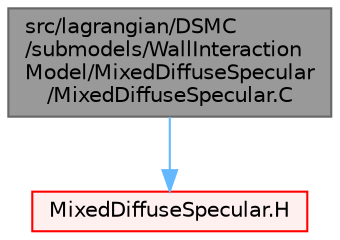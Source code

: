digraph "src/lagrangian/DSMC/submodels/WallInteractionModel/MixedDiffuseSpecular/MixedDiffuseSpecular.C"
{
 // LATEX_PDF_SIZE
  bgcolor="transparent";
  edge [fontname=Helvetica,fontsize=10,labelfontname=Helvetica,labelfontsize=10];
  node [fontname=Helvetica,fontsize=10,shape=box,height=0.2,width=0.4];
  Node1 [id="Node000001",label="src/lagrangian/DSMC\l/submodels/WallInteraction\lModel/MixedDiffuseSpecular\l/MixedDiffuseSpecular.C",height=0.2,width=0.4,color="gray40", fillcolor="grey60", style="filled", fontcolor="black",tooltip=" "];
  Node1 -> Node2 [id="edge1_Node000001_Node000002",color="steelblue1",style="solid",tooltip=" "];
  Node2 [id="Node000002",label="MixedDiffuseSpecular.H",height=0.2,width=0.4,color="red", fillcolor="#FFF0F0", style="filled",URL="$MixedDiffuseSpecular_8H.html",tooltip=" "];
}
